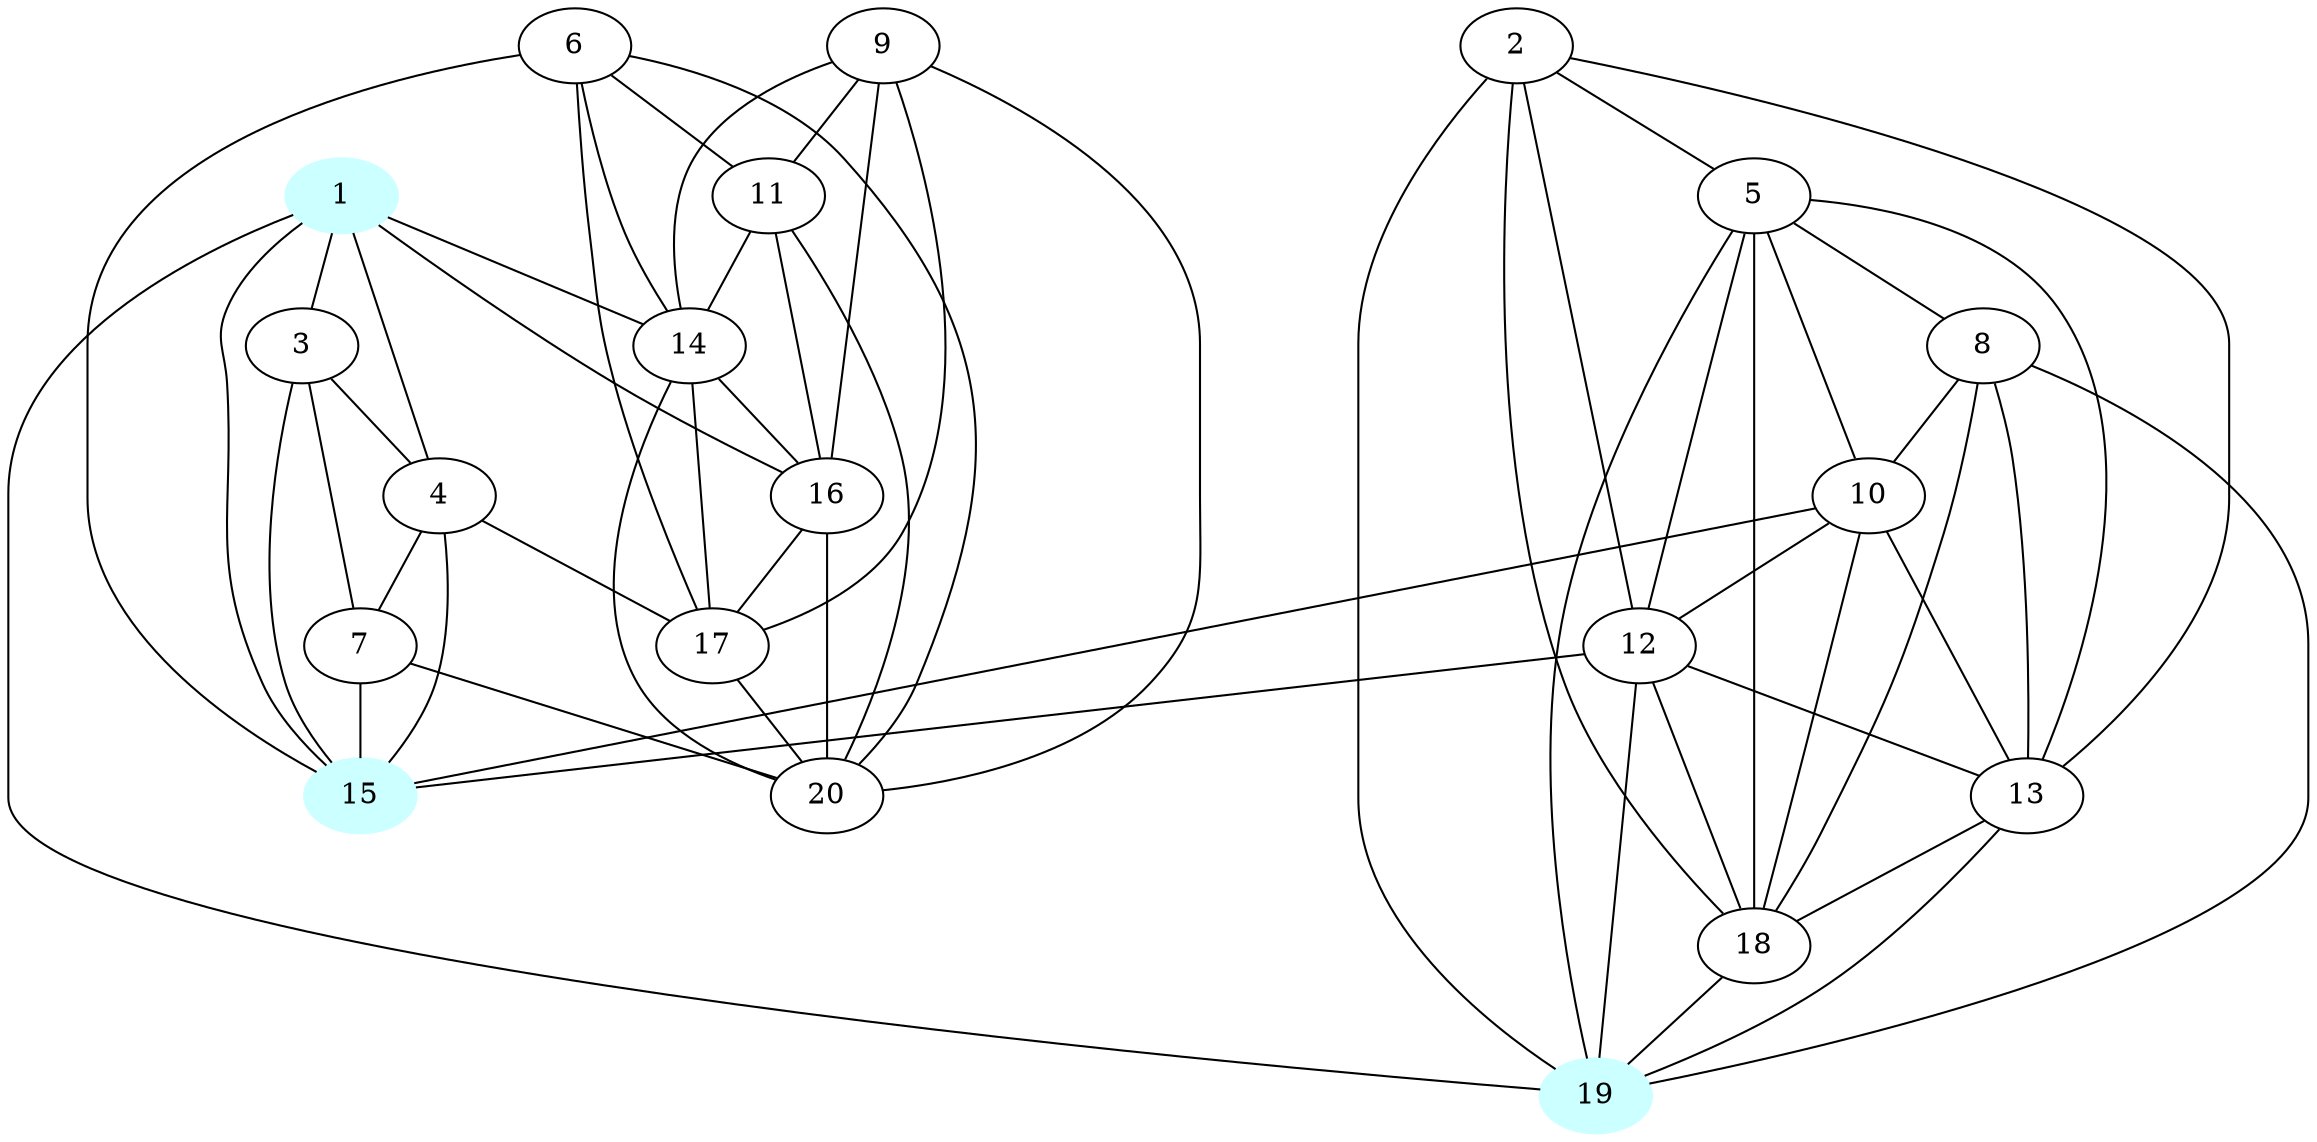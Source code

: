 graph G {
    1 [style=filled, color="#CCFFFF"];
    15 [style=filled, color="#CCFFFF"];
    19 [style=filled, color="#CCFFFF"];
    1 -- 3 [len= 2]
    1 -- 4 [len= 2]
    1 -- 14 [len= 2]
    1 -- 15 [len= 2]
    1 -- 16 [len= 2]
    1 -- 19 [len= 2]
    2 -- 5 [len= 2]
    2 -- 12 [len= 2]
    2 -- 13 [len= 2]
    2 -- 18 [len= 2]
    2 -- 19 [len= 2]
    3 -- 4 [len= 2]
    3 -- 7 [len= 2]
    3 -- 15 [len= 2]
    4 -- 7 [len= 2]
    4 -- 15 [len= 2]
    4 -- 17 [len= 2]
    5 -- 8 [len= 2]
    5 -- 10 [len= 2]
    5 -- 12 [len= 2]
    5 -- 13 [len= 2]
    5 -- 18 [len= 2]
    5 -- 19 [len= 2]
    6 -- 11 [len= 2]
    6 -- 14 [len= 2]
    6 -- 15 [len= 2]
    6 -- 17 [len= 2]
    6 -- 20 [len= 2]
    7 -- 15 [len= 2]
    7 -- 20 [len= 2]
    8 -- 10 [len= 2]
    8 -- 13 [len= 2]
    8 -- 18 [len= 2]
    8 -- 19 [len= 2]
    9 -- 11 [len= 2]
    9 -- 14 [len= 2]
    9 -- 16 [len= 2]
    9 -- 17 [len= 2]
    9 -- 20 [len= 2]
    10 -- 12 [len= 2]
    10 -- 13 [len= 2]
    10 -- 15 [len= 2]
    10 -- 18 [len= 2]
    11 -- 14 [len= 2]
    11 -- 16 [len= 2]
    11 -- 20 [len= 2]
    12 -- 13 [len= 2]
    12 -- 15 [len= 2]
    12 -- 18 [len= 2]
    12 -- 19 [len= 2]
    13 -- 18 [len= 2]
    13 -- 19 [len= 2]
    14 -- 16 [len= 2]
    14 -- 17 [len= 2]
    14 -- 20 [len= 2]
    16 -- 17 [len= 2]
    16 -- 20 [len= 2]
    17 -- 20 [len= 2]
    18 -- 19 [len= 2]
}
